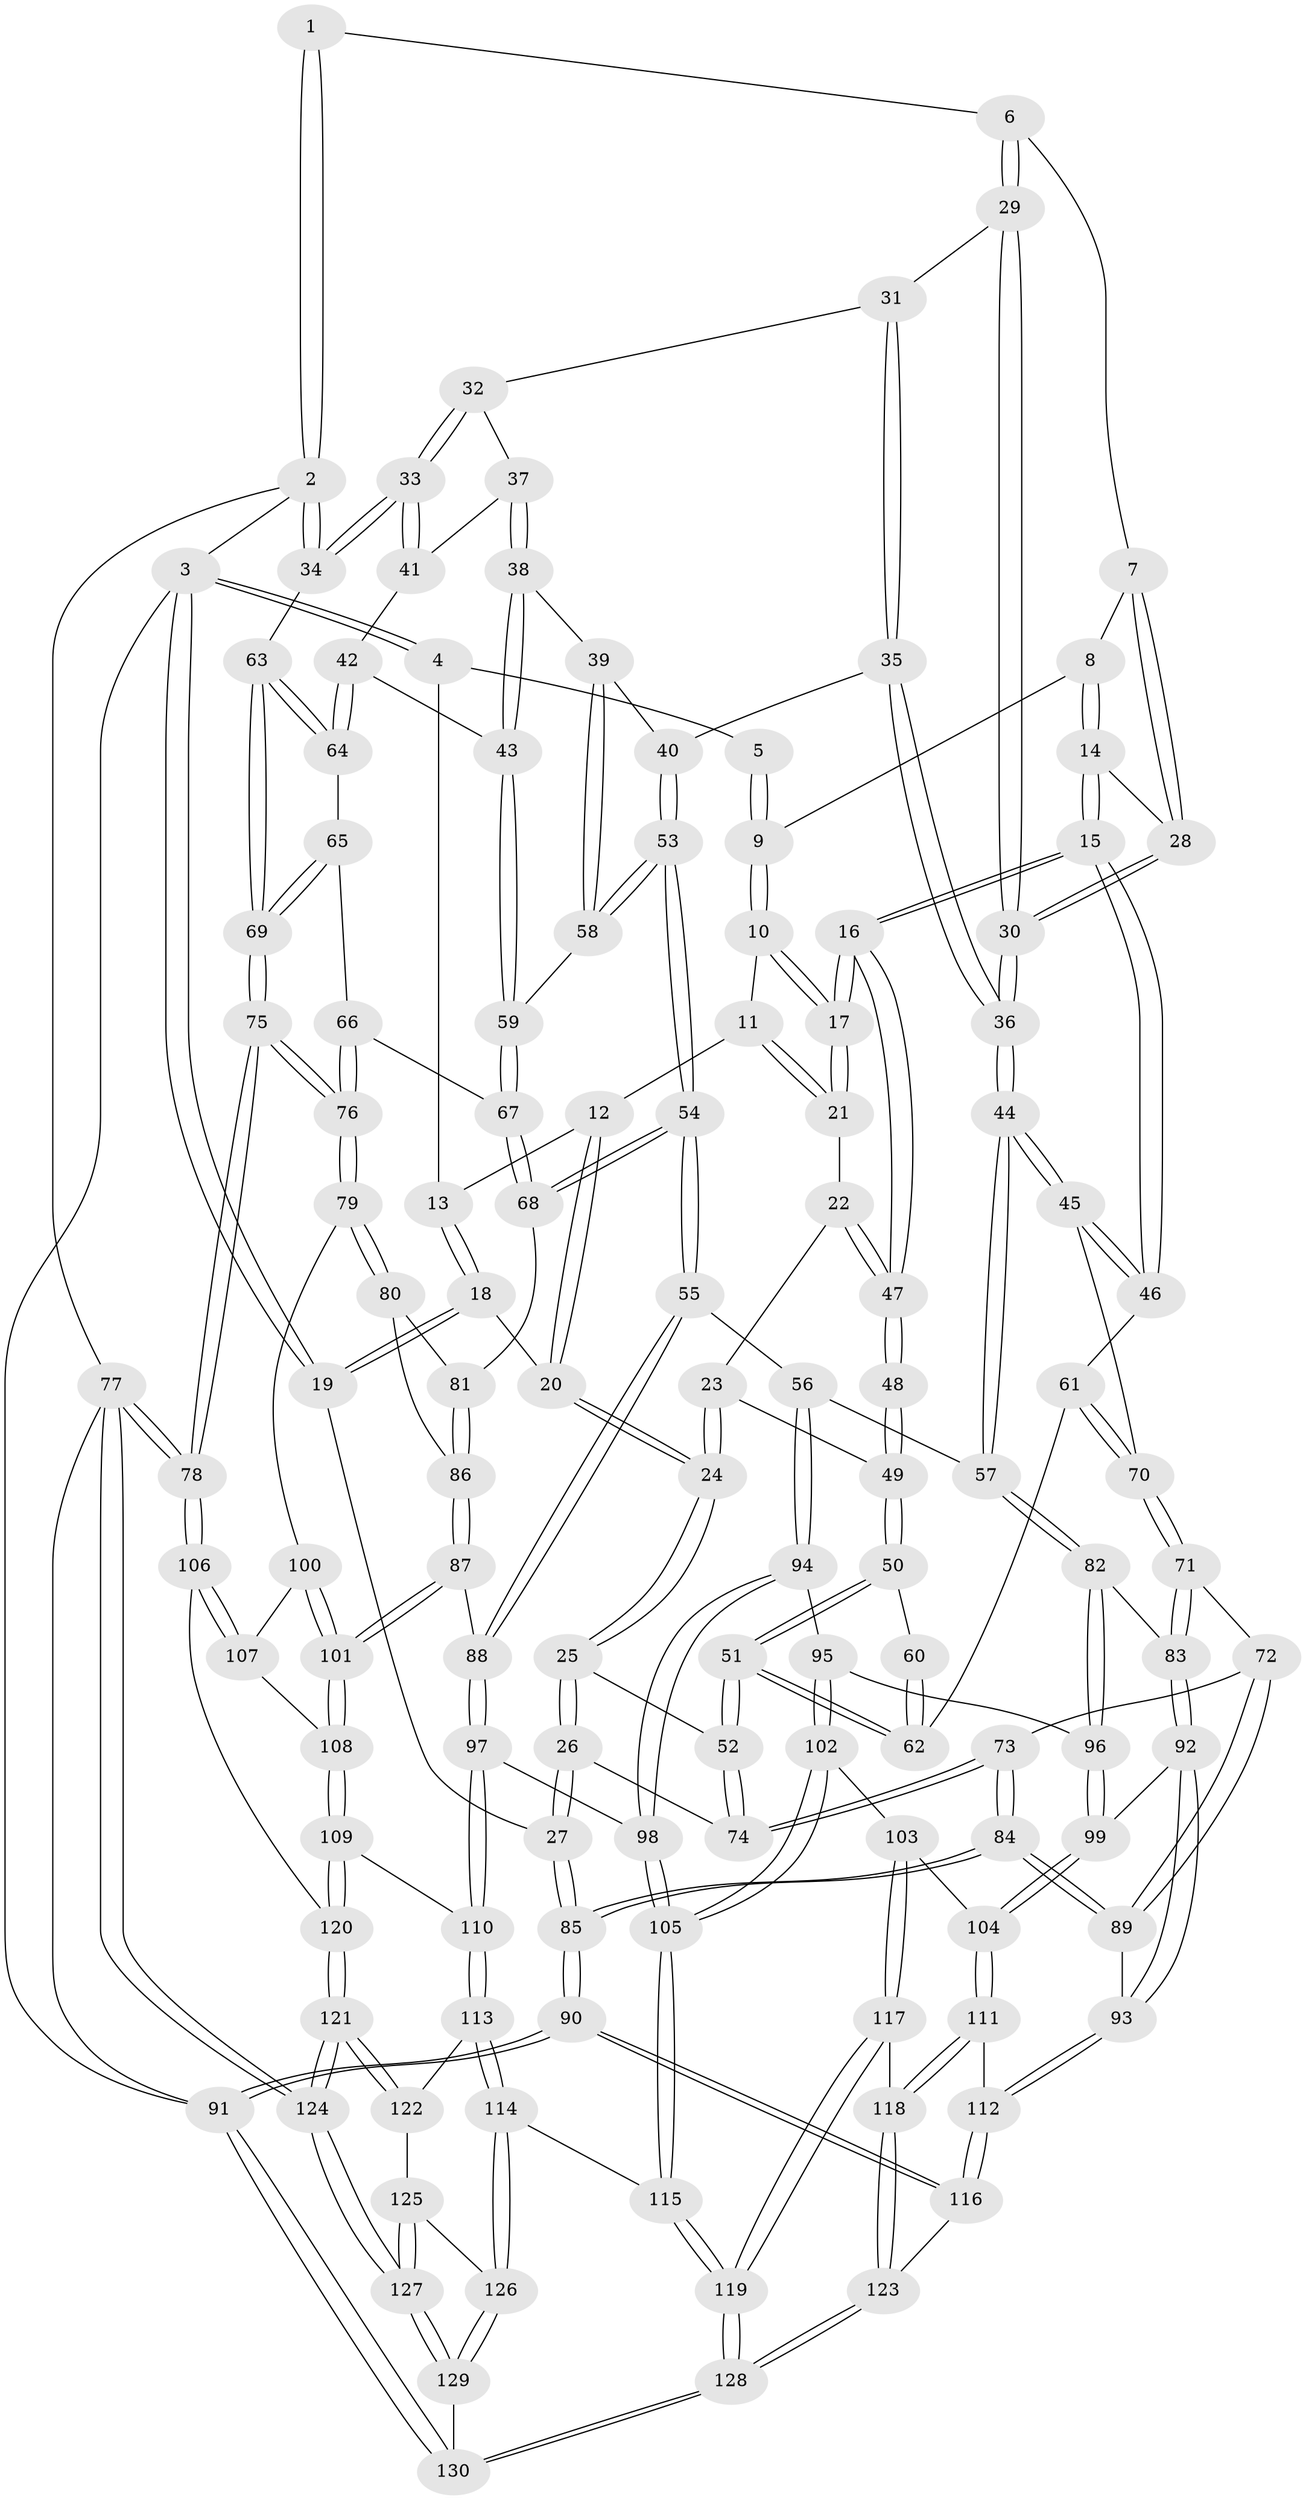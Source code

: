 // coarse degree distribution, {4: 0.20512820512820512, 3: 0.358974358974359, 5: 0.05128205128205128, 7: 0.05128205128205128, 2: 0.1282051282051282, 8: 0.02564102564102564, 1: 0.02564102564102564, 6: 0.10256410256410256, 10: 0.02564102564102564, 11: 0.02564102564102564}
// Generated by graph-tools (version 1.1) at 2025/06/03/04/25 22:06:09]
// undirected, 130 vertices, 322 edges
graph export_dot {
graph [start="1"]
  node [color=gray90,style=filled];
  1 [pos="+0.5357131750089947+0"];
  2 [pos="+1+0"];
  3 [pos="+0+0"];
  4 [pos="+0.12639245501308902+0"];
  5 [pos="+0.4296668878164147+0"];
  6 [pos="+0.5944259981131106+0.0667800464784031"];
  7 [pos="+0.5179246931642827+0.10773032378669356"];
  8 [pos="+0.38736970723870817+0.09153774062153502"];
  9 [pos="+0.37368210623158515+0.07327142365698242"];
  10 [pos="+0.3016971927483225+0.11973974319862142"];
  11 [pos="+0.17489891938786684+0.02525568184894172"];
  12 [pos="+0.16157957720689733+0"];
  13 [pos="+0.16056220474767816+0"];
  14 [pos="+0.4182697876443886+0.18442914407244954"];
  15 [pos="+0.3146052055753944+0.22844646895181342"];
  16 [pos="+0.31360310612785297+0.22777159033299876"];
  17 [pos="+0.3099228078674184+0.21926463308679953"];
  18 [pos="+0.023410631310865536+0.1218495830363405"];
  19 [pos="+0+0"];
  20 [pos="+0.04438929346351638+0.13931714184004812"];
  21 [pos="+0.15713606728338628+0.13530950601609285"];
  22 [pos="+0.12869050471536528+0.18411926231029288"];
  23 [pos="+0.11402215742072225+0.2034479827492358"];
  24 [pos="+0.09030935816792701+0.21184812953095816"];
  25 [pos="+0+0.2999828969438878"];
  26 [pos="+0+0.3460234995152473"];
  27 [pos="+0+0.35535322686598664"];
  28 [pos="+0.4233809773330781+0.18513083658554283"];
  29 [pos="+0.5966975660907488+0.0699791769093688"];
  30 [pos="+0.5154447257745891+0.29552156392208323"];
  31 [pos="+0.6157904026157106+0.0828773039706738"];
  32 [pos="+0.7353822831319452+0.102806867678956"];
  33 [pos="+1+0"];
  34 [pos="+1+0"];
  35 [pos="+0.6660240514888817+0.2391649420606583"];
  36 [pos="+0.5162550021756659+0.3004226256831239"];
  37 [pos="+0.7761027454589177+0.16759459230962362"];
  38 [pos="+0.7846420929134269+0.2306261038667371"];
  39 [pos="+0.7287147555127077+0.24775769511698695"];
  40 [pos="+0.6727353762358702+0.24460389948735733"];
  41 [pos="+0.8784630600126071+0.12886777438794297"];
  42 [pos="+0.8423318308794522+0.256009021980152"];
  43 [pos="+0.8209676532054255+0.2563792907528547"];
  44 [pos="+0.493636391431219+0.4245348621662115"];
  45 [pos="+0.43541021866685914+0.4167762275434597"];
  46 [pos="+0.31875533845791393+0.24186213814306273"];
  47 [pos="+0.2843271169069861+0.23742137160855364"];
  48 [pos="+0.2767954488588177+0.2410713555109207"];
  49 [pos="+0.15676009223611478+0.24555147718109152"];
  50 [pos="+0.17912246591266254+0.30036484282305653"];
  51 [pos="+0.17140748966412908+0.3602682390385519"];
  52 [pos="+0.16578347302752144+0.36515541938163365"];
  53 [pos="+0.6523797069501989+0.4370643484227196"];
  54 [pos="+0.6376834817897701+0.4836097724645881"];
  55 [pos="+0.6348710268431859+0.48501920878900734"];
  56 [pos="+0.5351399298338271+0.45981294013960416"];
  57 [pos="+0.5281416660025289+0.4569880312361912"];
  58 [pos="+0.7271249991071186+0.32484669153498535"];
  59 [pos="+0.8012339768387359+0.31074884632271615"];
  60 [pos="+0.23699039472828523+0.2785420421060317"];
  61 [pos="+0.25023390571695603+0.3592888061634139"];
  62 [pos="+0.23491971678706927+0.3564392039851217"];
  63 [pos="+1+0"];
  64 [pos="+0.8889820184127823+0.26821079775476747"];
  65 [pos="+0.9117777627995525+0.32866638325720654"];
  66 [pos="+0.8874515482683768+0.40133802502172544"];
  67 [pos="+0.7955218682380145+0.42994898563254513"];
  68 [pos="+0.7515755879584207+0.4718612201195965"];
  69 [pos="+1+0.37000324456020783"];
  70 [pos="+0.34483540628718345+0.4472005882286946"];
  71 [pos="+0.25958386545793766+0.5237506186981836"];
  72 [pos="+0.1909817088683382+0.516949474593305"];
  73 [pos="+0.17954860022988753+0.5128248440869556"];
  74 [pos="+0.16044627065390468+0.44851424400156603"];
  75 [pos="+1+0.5559527183431536"];
  76 [pos="+1+0.5592255333635963"];
  77 [pos="+1+1"];
  78 [pos="+1+0.8682768076745047"];
  79 [pos="+0.9898498266402078+0.5959206305894993"];
  80 [pos="+0.9286305022086174+0.579272797030575"];
  81 [pos="+0.8168912143960785+0.5253540330070159"];
  82 [pos="+0.4497396488761662+0.5745037809199186"];
  83 [pos="+0.2856824973870368+0.5879409513490146"];
  84 [pos="+0+0.6518010500562347"];
  85 [pos="+0+0.6551372534041467"];
  86 [pos="+0.7947177063821153+0.6490038275654908"];
  87 [pos="+0.7691446036792033+0.6836890013637821"];
  88 [pos="+0.6517668696569345+0.5798658641924734"];
  89 [pos="+0.173096994130612+0.6862368963919385"];
  90 [pos="+0+1"];
  91 [pos="+0+1"];
  92 [pos="+0.30142069558090606+0.6587853766477945"];
  93 [pos="+0.23276730001792692+0.7246146470635547"];
  94 [pos="+0.5101898002486197+0.6655567642624775"];
  95 [pos="+0.46725467546027644+0.6796041456951717"];
  96 [pos="+0.4183032691532425+0.6504760682308486"];
  97 [pos="+0.6011333595087616+0.7143341260582794"];
  98 [pos="+0.5930472301036211+0.7191157195453795"];
  99 [pos="+0.366210087805599+0.6802080602900554"];
  100 [pos="+0.9524011343508128+0.6433340091901257"];
  101 [pos="+0.7834087596332858+0.7201267063875442"];
  102 [pos="+0.4869432064240359+0.7510514195205525"];
  103 [pos="+0.4682043736733017+0.7652483667265823"];
  104 [pos="+0.3870960374082948+0.7456957925102483"];
  105 [pos="+0.5688922925739774+0.7478649973543778"];
  106 [pos="+0.9298135589651804+0.8348044991474347"];
  107 [pos="+0.9228209266603326+0.7448209258826864"];
  108 [pos="+0.781639399955296+0.7379984757435866"];
  109 [pos="+0.7697210483075703+0.7776762738120867"];
  110 [pos="+0.7240746938735242+0.7961394951355806"];
  111 [pos="+0.35380075427471486+0.8199018403798921"];
  112 [pos="+0.23136991771009424+0.7431371946078248"];
  113 [pos="+0.6737002258204686+0.8796578838998309"];
  114 [pos="+0.6460431181572793+0.895839479812587"];
  115 [pos="+0.5697949187061817+0.8780782028679989"];
  116 [pos="+0.16404006370491978+0.8602510499694929"];
  117 [pos="+0.46281961668860944+0.8899023628381078"];
  118 [pos="+0.3540693476364462+0.8215944490922312"];
  119 [pos="+0.48122606267973933+0.9191966368989857"];
  120 [pos="+0.8692868155580199+0.8672781422986124"];
  121 [pos="+0.8597905569966915+0.9145640936556197"];
  122 [pos="+0.7644317924626873+0.9334536829272183"];
  123 [pos="+0.2735059205753471+0.9130253651752123"];
  124 [pos="+1+1"];
  125 [pos="+0.7644265357149177+0.933467950150712"];
  126 [pos="+0.6591285364054021+1"];
  127 [pos="+0.688408089611967+1"];
  128 [pos="+0.39905065064689266+1"];
  129 [pos="+0.6700200511816309+1"];
  130 [pos="+0.39926579701946263+1"];
  1 -- 2;
  1 -- 2;
  1 -- 6;
  2 -- 3;
  2 -- 34;
  2 -- 34;
  2 -- 77;
  3 -- 4;
  3 -- 4;
  3 -- 19;
  3 -- 19;
  3 -- 91;
  4 -- 5;
  4 -- 13;
  5 -- 9;
  5 -- 9;
  6 -- 7;
  6 -- 29;
  6 -- 29;
  7 -- 8;
  7 -- 28;
  7 -- 28;
  8 -- 9;
  8 -- 14;
  8 -- 14;
  9 -- 10;
  9 -- 10;
  10 -- 11;
  10 -- 17;
  10 -- 17;
  11 -- 12;
  11 -- 21;
  11 -- 21;
  12 -- 13;
  12 -- 20;
  12 -- 20;
  13 -- 18;
  13 -- 18;
  14 -- 15;
  14 -- 15;
  14 -- 28;
  15 -- 16;
  15 -- 16;
  15 -- 46;
  15 -- 46;
  16 -- 17;
  16 -- 17;
  16 -- 47;
  16 -- 47;
  17 -- 21;
  17 -- 21;
  18 -- 19;
  18 -- 19;
  18 -- 20;
  19 -- 27;
  20 -- 24;
  20 -- 24;
  21 -- 22;
  22 -- 23;
  22 -- 47;
  22 -- 47;
  23 -- 24;
  23 -- 24;
  23 -- 49;
  24 -- 25;
  24 -- 25;
  25 -- 26;
  25 -- 26;
  25 -- 52;
  26 -- 27;
  26 -- 27;
  26 -- 74;
  27 -- 85;
  27 -- 85;
  28 -- 30;
  28 -- 30;
  29 -- 30;
  29 -- 30;
  29 -- 31;
  30 -- 36;
  30 -- 36;
  31 -- 32;
  31 -- 35;
  31 -- 35;
  32 -- 33;
  32 -- 33;
  32 -- 37;
  33 -- 34;
  33 -- 34;
  33 -- 41;
  33 -- 41;
  34 -- 63;
  35 -- 36;
  35 -- 36;
  35 -- 40;
  36 -- 44;
  36 -- 44;
  37 -- 38;
  37 -- 38;
  37 -- 41;
  38 -- 39;
  38 -- 43;
  38 -- 43;
  39 -- 40;
  39 -- 58;
  39 -- 58;
  40 -- 53;
  40 -- 53;
  41 -- 42;
  42 -- 43;
  42 -- 64;
  42 -- 64;
  43 -- 59;
  43 -- 59;
  44 -- 45;
  44 -- 45;
  44 -- 57;
  44 -- 57;
  45 -- 46;
  45 -- 46;
  45 -- 70;
  46 -- 61;
  47 -- 48;
  47 -- 48;
  48 -- 49;
  48 -- 49;
  49 -- 50;
  49 -- 50;
  50 -- 51;
  50 -- 51;
  50 -- 60;
  51 -- 52;
  51 -- 52;
  51 -- 62;
  51 -- 62;
  52 -- 74;
  52 -- 74;
  53 -- 54;
  53 -- 54;
  53 -- 58;
  53 -- 58;
  54 -- 55;
  54 -- 55;
  54 -- 68;
  54 -- 68;
  55 -- 56;
  55 -- 88;
  55 -- 88;
  56 -- 57;
  56 -- 94;
  56 -- 94;
  57 -- 82;
  57 -- 82;
  58 -- 59;
  59 -- 67;
  59 -- 67;
  60 -- 62;
  60 -- 62;
  61 -- 62;
  61 -- 70;
  61 -- 70;
  63 -- 64;
  63 -- 64;
  63 -- 69;
  63 -- 69;
  64 -- 65;
  65 -- 66;
  65 -- 69;
  65 -- 69;
  66 -- 67;
  66 -- 76;
  66 -- 76;
  67 -- 68;
  67 -- 68;
  68 -- 81;
  69 -- 75;
  69 -- 75;
  70 -- 71;
  70 -- 71;
  71 -- 72;
  71 -- 83;
  71 -- 83;
  72 -- 73;
  72 -- 89;
  72 -- 89;
  73 -- 74;
  73 -- 74;
  73 -- 84;
  73 -- 84;
  75 -- 76;
  75 -- 76;
  75 -- 78;
  75 -- 78;
  76 -- 79;
  76 -- 79;
  77 -- 78;
  77 -- 78;
  77 -- 124;
  77 -- 124;
  77 -- 91;
  78 -- 106;
  78 -- 106;
  79 -- 80;
  79 -- 80;
  79 -- 100;
  80 -- 81;
  80 -- 86;
  81 -- 86;
  81 -- 86;
  82 -- 83;
  82 -- 96;
  82 -- 96;
  83 -- 92;
  83 -- 92;
  84 -- 85;
  84 -- 85;
  84 -- 89;
  84 -- 89;
  85 -- 90;
  85 -- 90;
  86 -- 87;
  86 -- 87;
  87 -- 88;
  87 -- 101;
  87 -- 101;
  88 -- 97;
  88 -- 97;
  89 -- 93;
  90 -- 91;
  90 -- 91;
  90 -- 116;
  90 -- 116;
  91 -- 130;
  91 -- 130;
  92 -- 93;
  92 -- 93;
  92 -- 99;
  93 -- 112;
  93 -- 112;
  94 -- 95;
  94 -- 98;
  94 -- 98;
  95 -- 96;
  95 -- 102;
  95 -- 102;
  96 -- 99;
  96 -- 99;
  97 -- 98;
  97 -- 110;
  97 -- 110;
  98 -- 105;
  98 -- 105;
  99 -- 104;
  99 -- 104;
  100 -- 101;
  100 -- 101;
  100 -- 107;
  101 -- 108;
  101 -- 108;
  102 -- 103;
  102 -- 105;
  102 -- 105;
  103 -- 104;
  103 -- 117;
  103 -- 117;
  104 -- 111;
  104 -- 111;
  105 -- 115;
  105 -- 115;
  106 -- 107;
  106 -- 107;
  106 -- 120;
  107 -- 108;
  108 -- 109;
  108 -- 109;
  109 -- 110;
  109 -- 120;
  109 -- 120;
  110 -- 113;
  110 -- 113;
  111 -- 112;
  111 -- 118;
  111 -- 118;
  112 -- 116;
  112 -- 116;
  113 -- 114;
  113 -- 114;
  113 -- 122;
  114 -- 115;
  114 -- 126;
  114 -- 126;
  115 -- 119;
  115 -- 119;
  116 -- 123;
  117 -- 118;
  117 -- 119;
  117 -- 119;
  118 -- 123;
  118 -- 123;
  119 -- 128;
  119 -- 128;
  120 -- 121;
  120 -- 121;
  121 -- 122;
  121 -- 122;
  121 -- 124;
  121 -- 124;
  122 -- 125;
  123 -- 128;
  123 -- 128;
  124 -- 127;
  124 -- 127;
  125 -- 126;
  125 -- 127;
  125 -- 127;
  126 -- 129;
  126 -- 129;
  127 -- 129;
  127 -- 129;
  128 -- 130;
  128 -- 130;
  129 -- 130;
}
